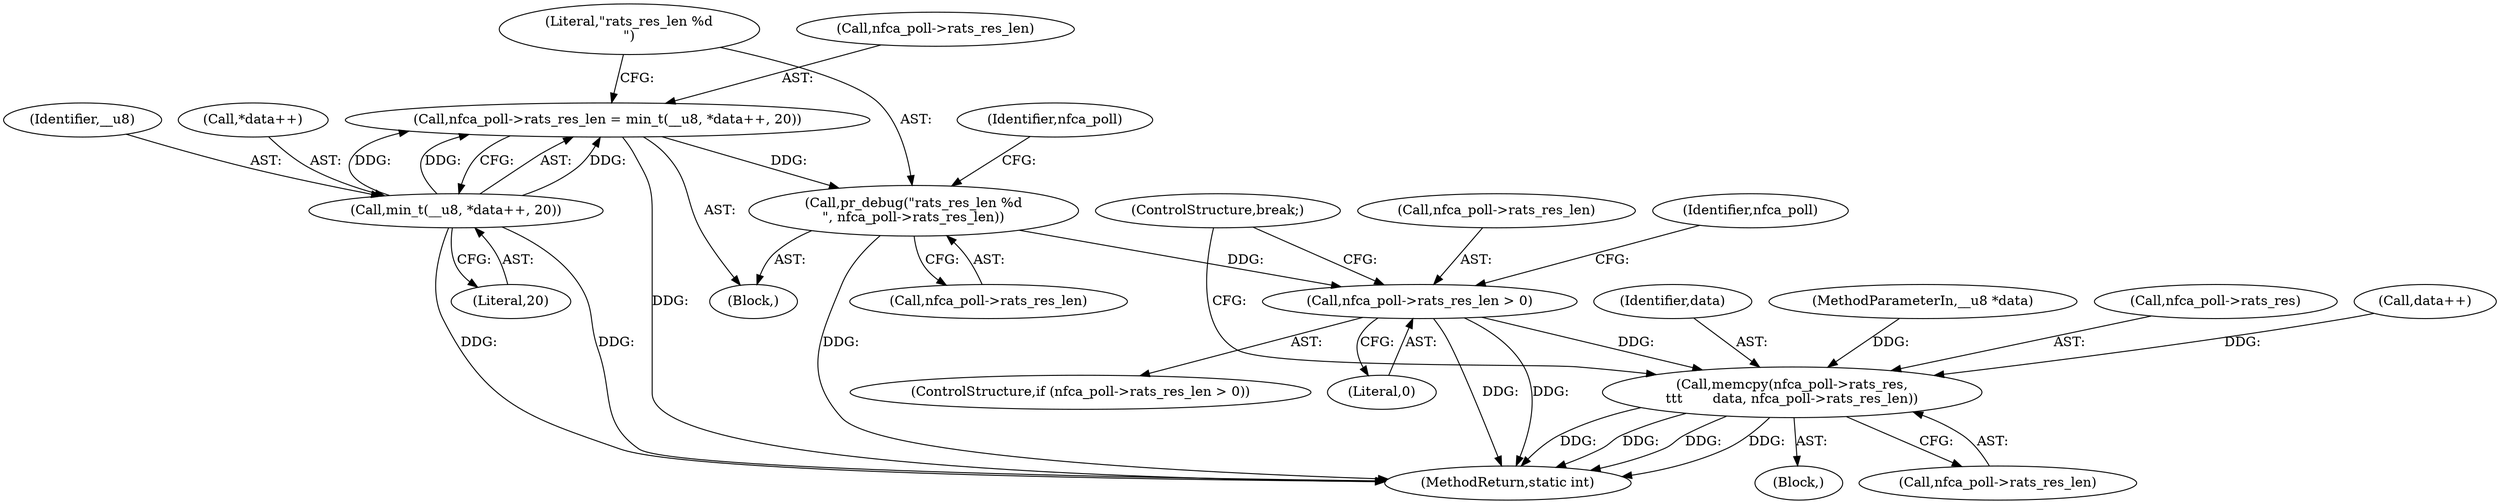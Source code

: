 digraph "0_linux_67de956ff5dc1d4f321e16cfbd63f5be3b691b43@pointer" {
"1000137" [label="(Call,nfca_poll->rats_res_len > 0)"];
"1000131" [label="(Call,pr_debug(\"rats_res_len %d\n\", nfca_poll->rats_res_len))"];
"1000121" [label="(Call,nfca_poll->rats_res_len = min_t(__u8, *data++, 20))"];
"1000125" [label="(Call,min_t(__u8, *data++, 20))"];
"1000143" [label="(Call,memcpy(nfca_poll->rats_res,\n\t\t\t       data, nfca_poll->rats_res_len))"];
"1000121" [label="(Call,nfca_poll->rats_res_len = min_t(__u8, *data++, 20))"];
"1000138" [label="(Call,nfca_poll->rats_res_len)"];
"1000126" [label="(Identifier,__u8)"];
"1000151" [label="(ControlStructure,break;)"];
"1000148" [label="(Call,nfca_poll->rats_res_len)"];
"1000147" [label="(Identifier,data)"];
"1000145" [label="(Identifier,nfca_poll)"];
"1000132" [label="(Literal,\"rats_res_len %d\n\")"];
"1000130" [label="(Literal,20)"];
"1000103" [label="(MethodParameterIn,__u8 *data)"];
"1000202" [label="(MethodReturn,static int)"];
"1000122" [label="(Call,nfca_poll->rats_res_len)"];
"1000131" [label="(Call,pr_debug(\"rats_res_len %d\n\", nfca_poll->rats_res_len))"];
"1000137" [label="(Call,nfca_poll->rats_res_len > 0)"];
"1000111" [label="(Block,)"];
"1000136" [label="(ControlStructure,if (nfca_poll->rats_res_len > 0))"];
"1000133" [label="(Call,nfca_poll->rats_res_len)"];
"1000144" [label="(Call,nfca_poll->rats_res)"];
"1000142" [label="(Block,)"];
"1000139" [label="(Identifier,nfca_poll)"];
"1000127" [label="(Call,*data++)"];
"1000141" [label="(Literal,0)"];
"1000143" [label="(Call,memcpy(nfca_poll->rats_res,\n\t\t\t       data, nfca_poll->rats_res_len))"];
"1000125" [label="(Call,min_t(__u8, *data++, 20))"];
"1000128" [label="(Call,data++)"];
"1000137" -> "1000136"  [label="AST: "];
"1000137" -> "1000141"  [label="CFG: "];
"1000138" -> "1000137"  [label="AST: "];
"1000141" -> "1000137"  [label="AST: "];
"1000145" -> "1000137"  [label="CFG: "];
"1000151" -> "1000137"  [label="CFG: "];
"1000137" -> "1000202"  [label="DDG: "];
"1000137" -> "1000202"  [label="DDG: "];
"1000131" -> "1000137"  [label="DDG: "];
"1000137" -> "1000143"  [label="DDG: "];
"1000131" -> "1000111"  [label="AST: "];
"1000131" -> "1000133"  [label="CFG: "];
"1000132" -> "1000131"  [label="AST: "];
"1000133" -> "1000131"  [label="AST: "];
"1000139" -> "1000131"  [label="CFG: "];
"1000131" -> "1000202"  [label="DDG: "];
"1000121" -> "1000131"  [label="DDG: "];
"1000121" -> "1000111"  [label="AST: "];
"1000121" -> "1000125"  [label="CFG: "];
"1000122" -> "1000121"  [label="AST: "];
"1000125" -> "1000121"  [label="AST: "];
"1000132" -> "1000121"  [label="CFG: "];
"1000121" -> "1000202"  [label="DDG: "];
"1000125" -> "1000121"  [label="DDG: "];
"1000125" -> "1000121"  [label="DDG: "];
"1000125" -> "1000121"  [label="DDG: "];
"1000125" -> "1000130"  [label="CFG: "];
"1000126" -> "1000125"  [label="AST: "];
"1000127" -> "1000125"  [label="AST: "];
"1000130" -> "1000125"  [label="AST: "];
"1000125" -> "1000202"  [label="DDG: "];
"1000125" -> "1000202"  [label="DDG: "];
"1000143" -> "1000142"  [label="AST: "];
"1000143" -> "1000148"  [label="CFG: "];
"1000144" -> "1000143"  [label="AST: "];
"1000147" -> "1000143"  [label="AST: "];
"1000148" -> "1000143"  [label="AST: "];
"1000151" -> "1000143"  [label="CFG: "];
"1000143" -> "1000202"  [label="DDG: "];
"1000143" -> "1000202"  [label="DDG: "];
"1000143" -> "1000202"  [label="DDG: "];
"1000143" -> "1000202"  [label="DDG: "];
"1000128" -> "1000143"  [label="DDG: "];
"1000103" -> "1000143"  [label="DDG: "];
}
